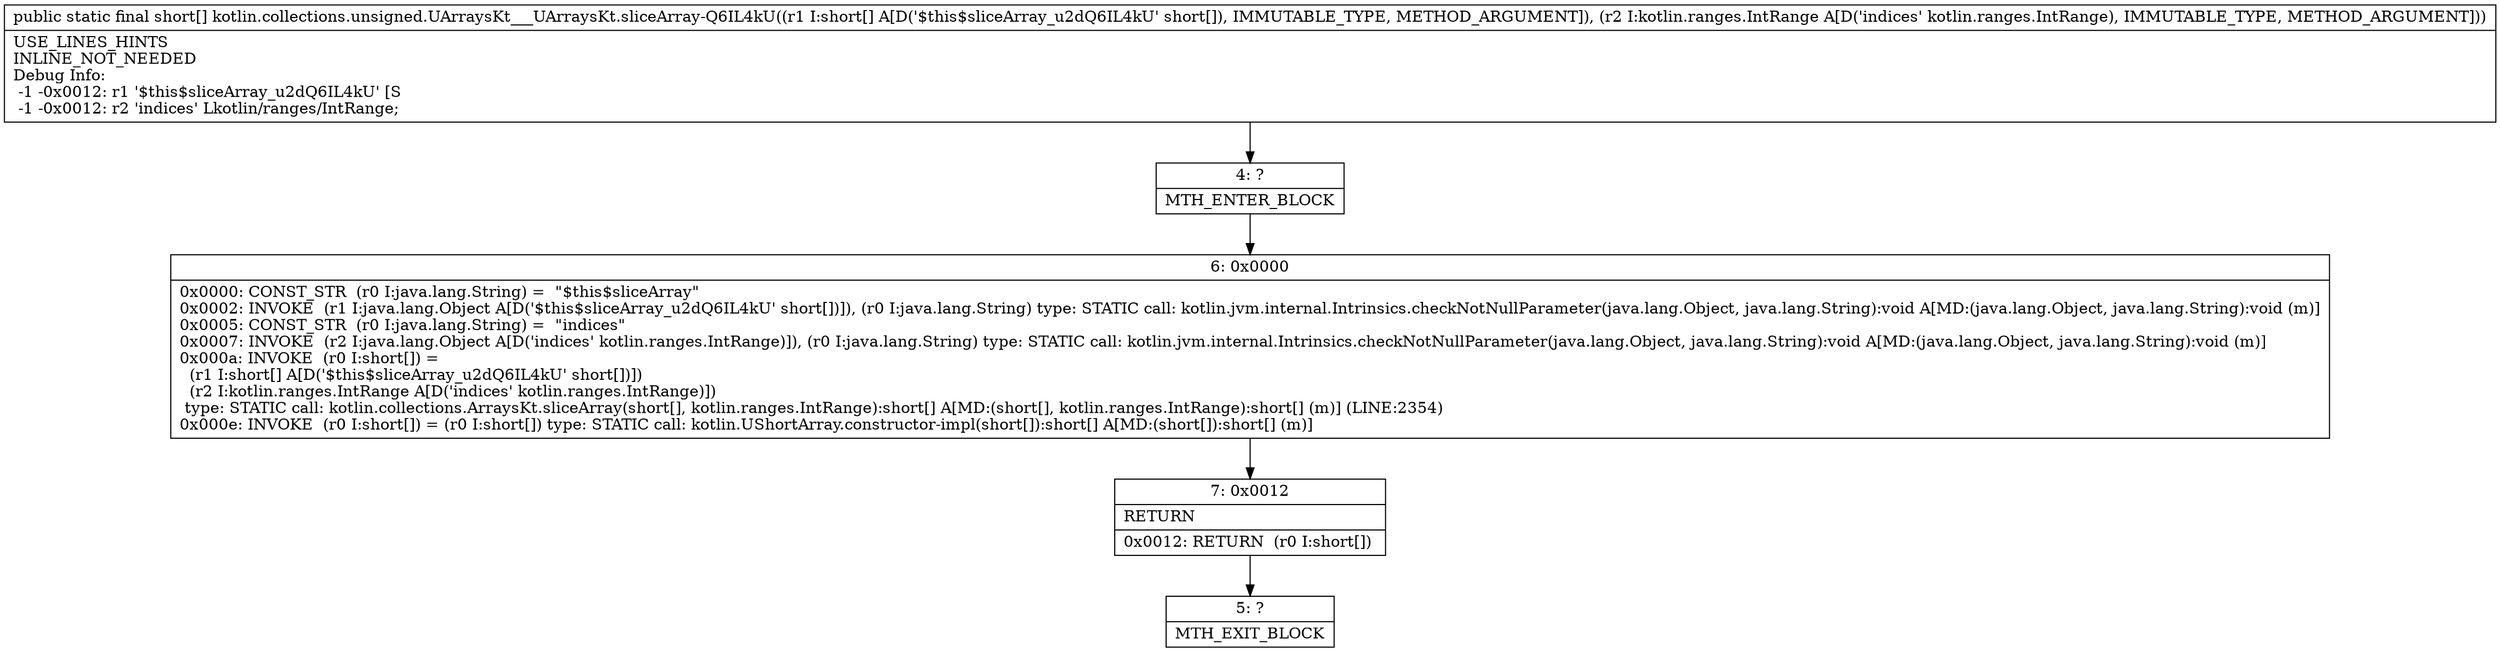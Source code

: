 digraph "CFG forkotlin.collections.unsigned.UArraysKt___UArraysKt.sliceArray\-Q6IL4kU([SLkotlin\/ranges\/IntRange;)[S" {
Node_4 [shape=record,label="{4\:\ ?|MTH_ENTER_BLOCK\l}"];
Node_6 [shape=record,label="{6\:\ 0x0000|0x0000: CONST_STR  (r0 I:java.lang.String) =  \"$this$sliceArray\" \l0x0002: INVOKE  (r1 I:java.lang.Object A[D('$this$sliceArray_u2dQ6IL4kU' short[])]), (r0 I:java.lang.String) type: STATIC call: kotlin.jvm.internal.Intrinsics.checkNotNullParameter(java.lang.Object, java.lang.String):void A[MD:(java.lang.Object, java.lang.String):void (m)]\l0x0005: CONST_STR  (r0 I:java.lang.String) =  \"indices\" \l0x0007: INVOKE  (r2 I:java.lang.Object A[D('indices' kotlin.ranges.IntRange)]), (r0 I:java.lang.String) type: STATIC call: kotlin.jvm.internal.Intrinsics.checkNotNullParameter(java.lang.Object, java.lang.String):void A[MD:(java.lang.Object, java.lang.String):void (m)]\l0x000a: INVOKE  (r0 I:short[]) = \l  (r1 I:short[] A[D('$this$sliceArray_u2dQ6IL4kU' short[])])\l  (r2 I:kotlin.ranges.IntRange A[D('indices' kotlin.ranges.IntRange)])\l type: STATIC call: kotlin.collections.ArraysKt.sliceArray(short[], kotlin.ranges.IntRange):short[] A[MD:(short[], kotlin.ranges.IntRange):short[] (m)] (LINE:2354)\l0x000e: INVOKE  (r0 I:short[]) = (r0 I:short[]) type: STATIC call: kotlin.UShortArray.constructor\-impl(short[]):short[] A[MD:(short[]):short[] (m)]\l}"];
Node_7 [shape=record,label="{7\:\ 0x0012|RETURN\l|0x0012: RETURN  (r0 I:short[]) \l}"];
Node_5 [shape=record,label="{5\:\ ?|MTH_EXIT_BLOCK\l}"];
MethodNode[shape=record,label="{public static final short[] kotlin.collections.unsigned.UArraysKt___UArraysKt.sliceArray\-Q6IL4kU((r1 I:short[] A[D('$this$sliceArray_u2dQ6IL4kU' short[]), IMMUTABLE_TYPE, METHOD_ARGUMENT]), (r2 I:kotlin.ranges.IntRange A[D('indices' kotlin.ranges.IntRange), IMMUTABLE_TYPE, METHOD_ARGUMENT]))  | USE_LINES_HINTS\lINLINE_NOT_NEEDED\lDebug Info:\l  \-1 \-0x0012: r1 '$this$sliceArray_u2dQ6IL4kU' [S\l  \-1 \-0x0012: r2 'indices' Lkotlin\/ranges\/IntRange;\l}"];
MethodNode -> Node_4;Node_4 -> Node_6;
Node_6 -> Node_7;
Node_7 -> Node_5;
}

